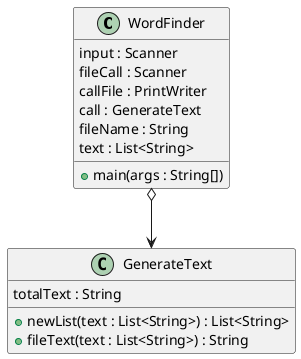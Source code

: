 @startuml
'https://plantuml.com/class-diagram

class WordFinder {

    input : Scanner
    fileCall : Scanner
    callFile : PrintWriter
    call : GenerateText
    +main(args : String[])
    fileName : String
    text : List<String>
    }

WordFinder o--> GenerateText
class GenerateText {

    +newList(text : List<String>) : List<String>
    +fileText(text : List<String>) : String
    totalText : String
    }

@enduml